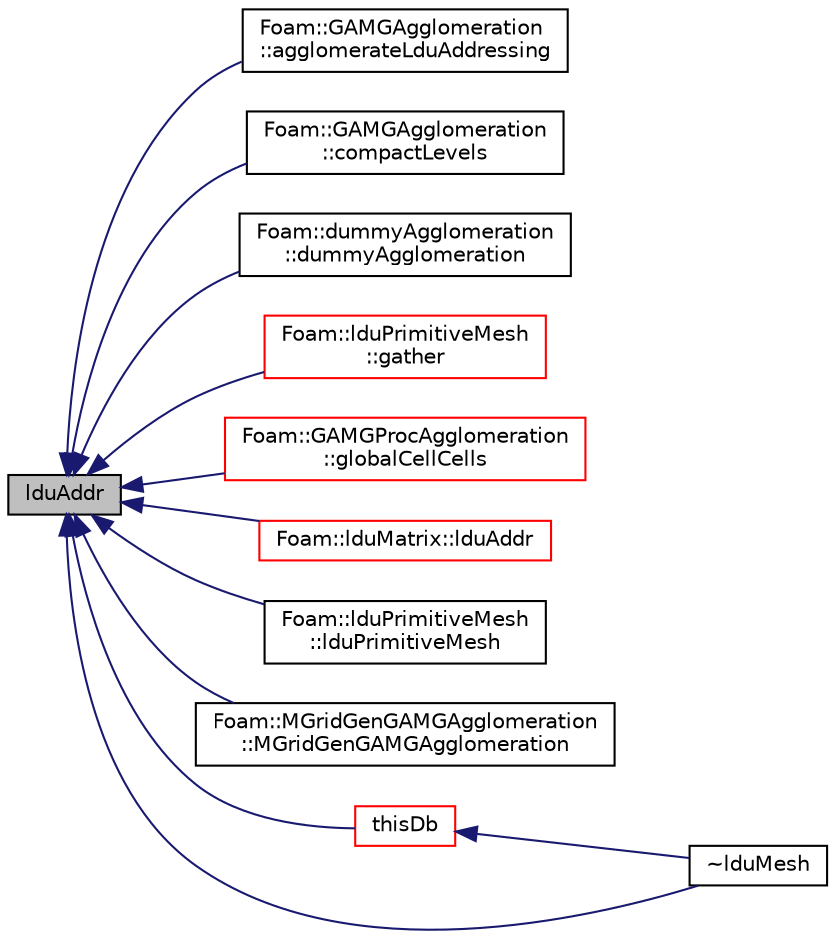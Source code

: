 digraph "lduAddr"
{
  bgcolor="transparent";
  edge [fontname="Helvetica",fontsize="10",labelfontname="Helvetica",labelfontsize="10"];
  node [fontname="Helvetica",fontsize="10",shape=record];
  rankdir="LR";
  Node1 [label="lduAddr",height=0.2,width=0.4,color="black", fillcolor="grey75", style="filled", fontcolor="black"];
  Node1 -> Node2 [dir="back",color="midnightblue",fontsize="10",style="solid",fontname="Helvetica"];
  Node2 [label="Foam::GAMGAgglomeration\l::agglomerateLduAddressing",height=0.2,width=0.4,color="black",URL="$a00898.html#a1f8676d38e3715d5330beb58b7883c90",tooltip="Assemble coarse mesh addressing. "];
  Node1 -> Node3 [dir="back",color="midnightblue",fontsize="10",style="solid",fontname="Helvetica"];
  Node3 [label="Foam::GAMGAgglomeration\l::compactLevels",height=0.2,width=0.4,color="black",URL="$a00898.html#a7aa50f494f31bbb03ef092eeedd906e0",tooltip="Shrink the number of levels to that specified. "];
  Node1 -> Node4 [dir="back",color="midnightblue",fontsize="10",style="solid",fontname="Helvetica"];
  Node4 [label="Foam::dummyAgglomeration\l::dummyAgglomeration",height=0.2,width=0.4,color="black",URL="$a00589.html#a1b5be175500d32caaf792483977e8d74",tooltip="Construct given mesh and controls. "];
  Node1 -> Node5 [dir="back",color="midnightblue",fontsize="10",style="solid",fontname="Helvetica"];
  Node5 [label="Foam::lduPrimitiveMesh\l::gather",height=0.2,width=0.4,color="red",URL="$a01287.html#ad7514c3eec68fa18c472b5dfe1c2b5a4",tooltip="Gather meshes from other processors onto procIDs[0]. "];
  Node1 -> Node6 [dir="back",color="midnightblue",fontsize="10",style="solid",fontname="Helvetica"];
  Node6 [label="Foam::GAMGProcAgglomeration\l::globalCellCells",height=0.2,width=0.4,color="red",URL="$a00902.html#a59b7daeb97bb6479a59cdeacff965dc5",tooltip="Debug: calculate global cell-cells. "];
  Node1 -> Node7 [dir="back",color="midnightblue",fontsize="10",style="solid",fontname="Helvetica"];
  Node7 [label="Foam::lduMatrix::lduAddr",height=0.2,width=0.4,color="red",URL="$a01285.html#a4d0ef83ad6199d0b94d565de54a9eae5",tooltip="Return the LDU addressing. "];
  Node1 -> Node8 [dir="back",color="midnightblue",fontsize="10",style="solid",fontname="Helvetica"];
  Node8 [label="Foam::lduPrimitiveMesh\l::lduPrimitiveMesh",height=0.2,width=0.4,color="black",URL="$a01287.html#aeae1eb8af27cafdc116980dd48968d19",tooltip="Construct by combining multiple meshes. The meshes come from. "];
  Node1 -> Node9 [dir="back",color="midnightblue",fontsize="10",style="solid",fontname="Helvetica"];
  Node9 [label="Foam::MGridGenGAMGAgglomeration\l::MGridGenGAMGAgglomeration",height=0.2,width=0.4,color="black",URL="$a01487.html#ad90d6181883d17cf991ff0cde7243627",tooltip="Construct given mesh and controls. "];
  Node1 -> Node10 [dir="back",color="midnightblue",fontsize="10",style="solid",fontname="Helvetica"];
  Node10 [label="thisDb",height=0.2,width=0.4,color="red",URL="$a01286.html#a1954a3b5059aa17fa01f901274f5ac4a",tooltip="Return the object registry. "];
  Node10 -> Node11 [dir="back",color="midnightblue",fontsize="10",style="solid",fontname="Helvetica"];
  Node11 [label="~lduMesh",height=0.2,width=0.4,color="black",URL="$a01286.html#a0d6142dbbff9e22317ca374ec3c2aa83",tooltip="Destructor. "];
  Node1 -> Node11 [dir="back",color="midnightblue",fontsize="10",style="solid",fontname="Helvetica"];
}
